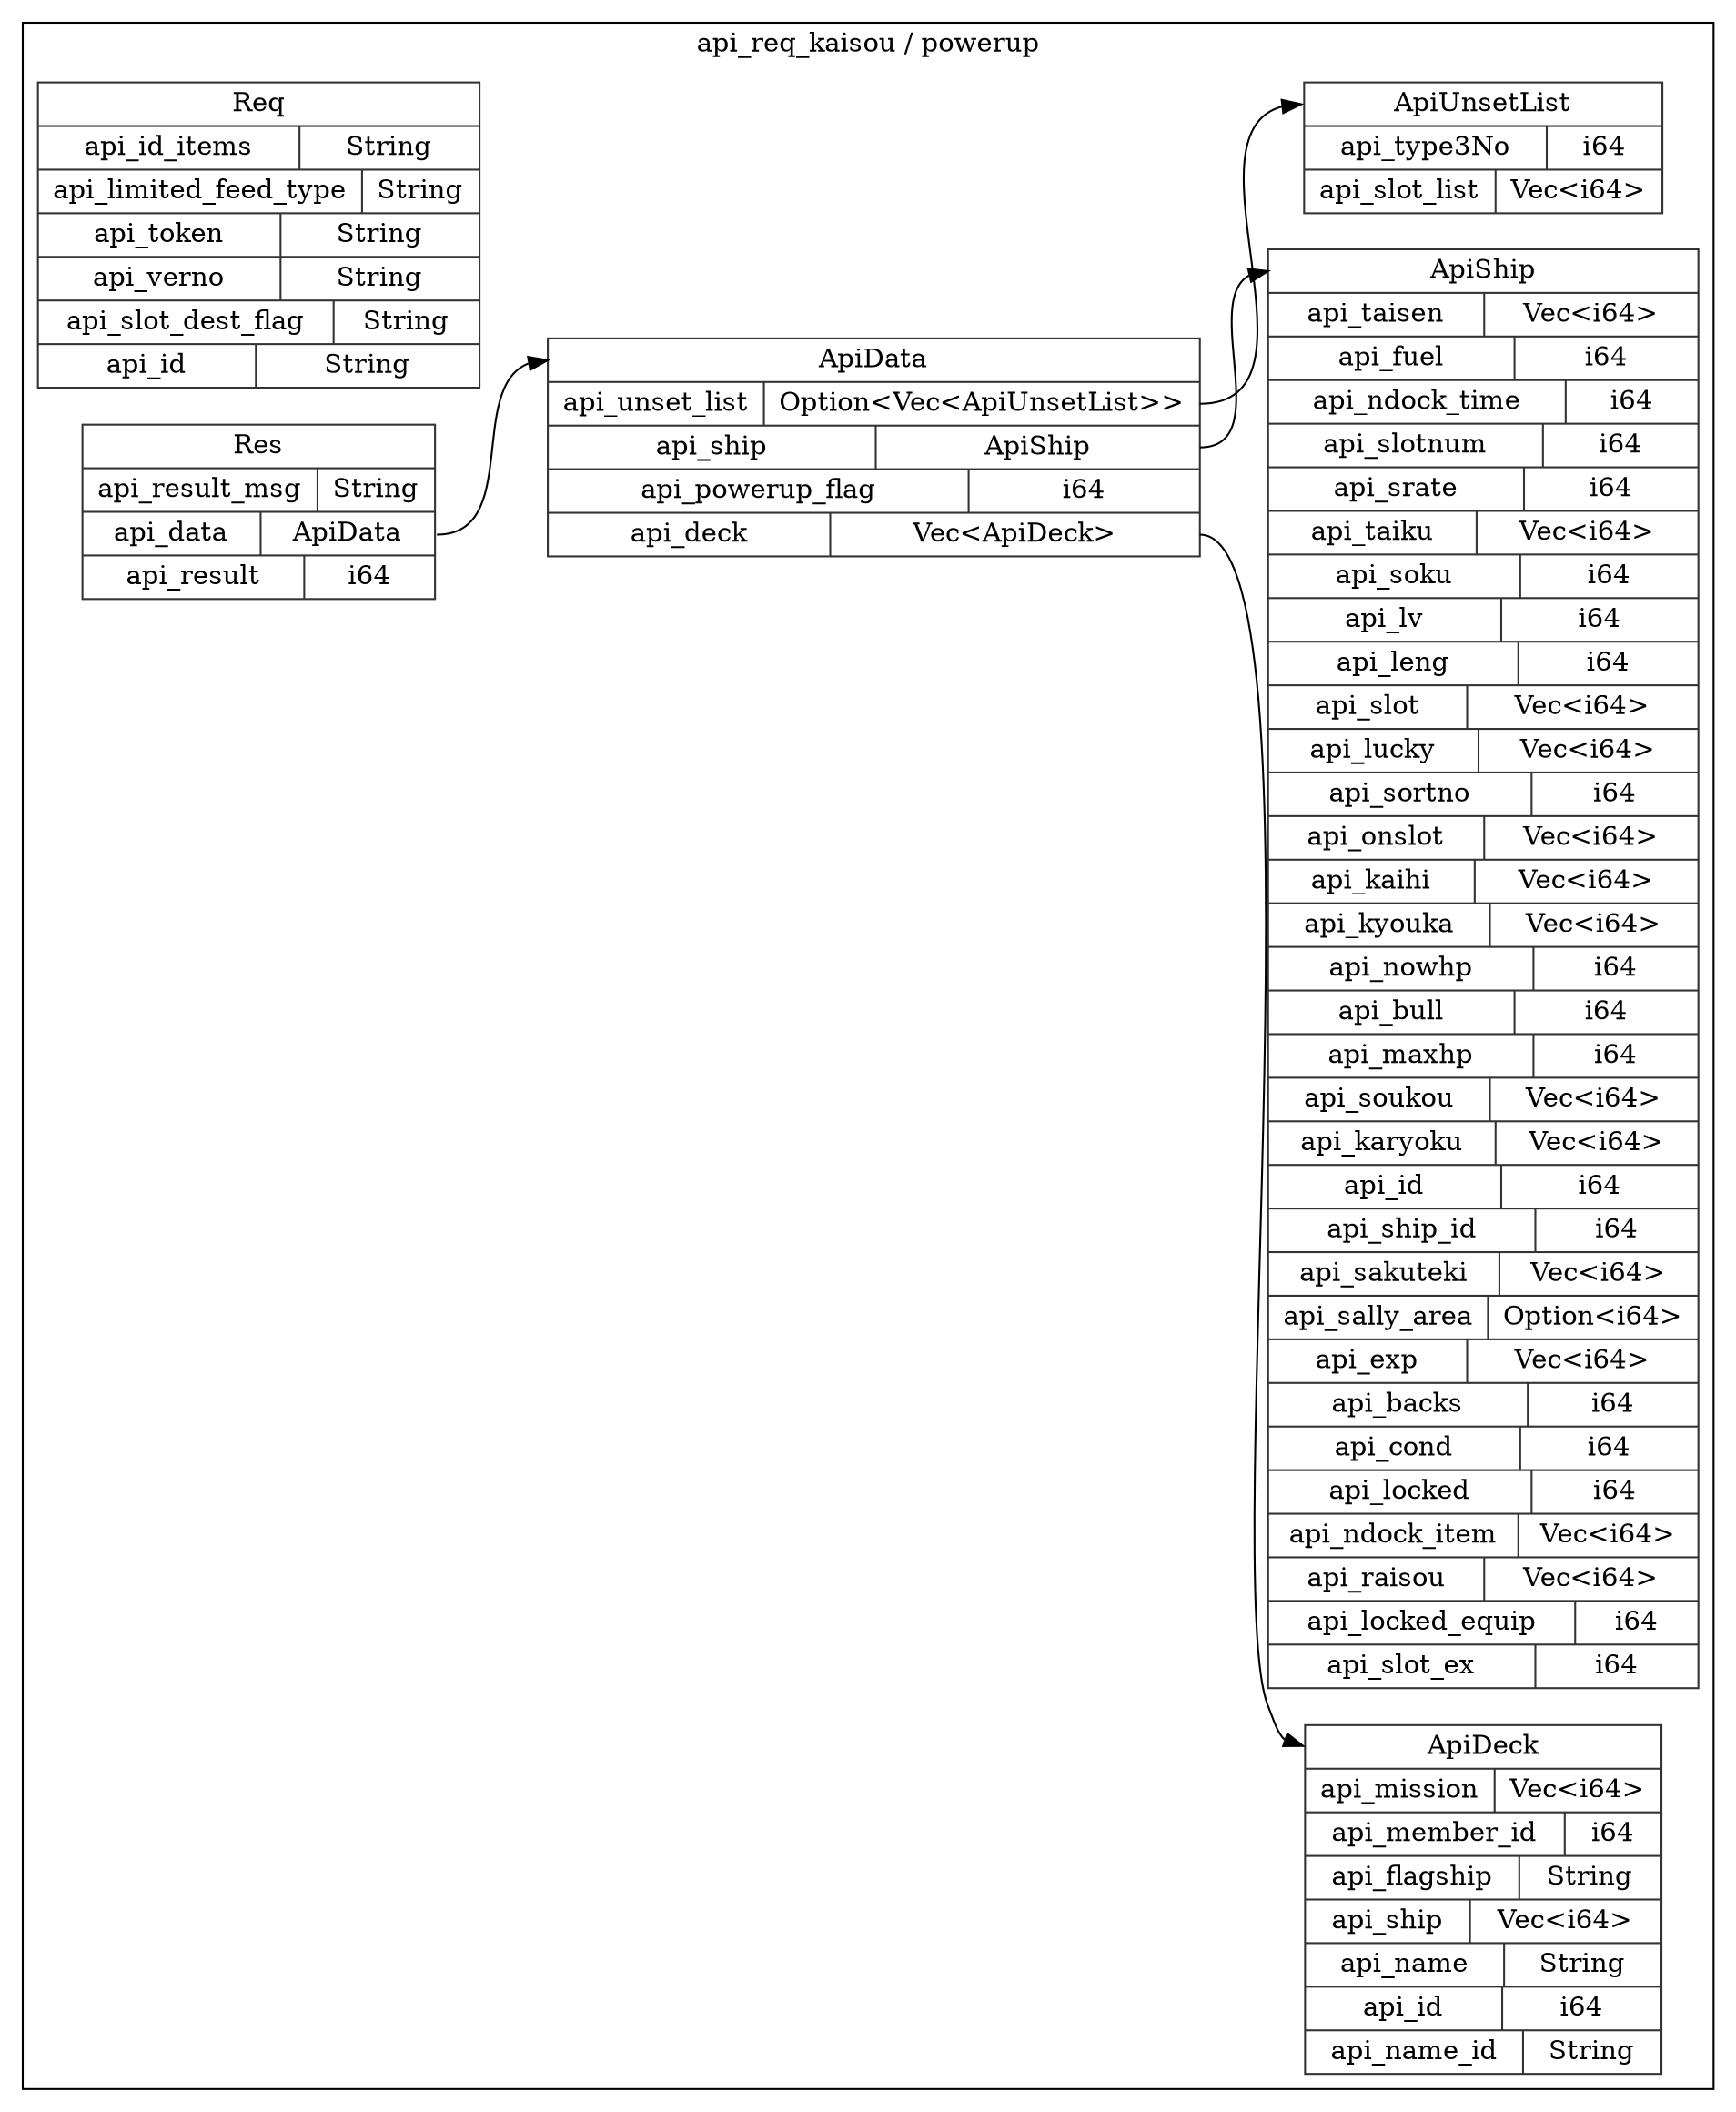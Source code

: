 digraph {
  rankdir=LR;
  subgraph cluster_0 {
    label="api_req_kaisou / powerup";
    node [style="filled", color=white, style="solid", color=gray20];
    api_req_kaisou__powerup__ApiDeck [label="<ApiDeck> ApiDeck  | { api_mission | <api_mission> Vec\<i64\> } | { api_member_id | <api_member_id> i64 } | { api_flagship | <api_flagship> String } | { api_ship | <api_ship> Vec\<i64\> } | { api_name | <api_name> String } | { api_id | <api_id> i64 } | { api_name_id | <api_name_id> String }", shape=record];
    api_req_kaisou__powerup__ApiShip [label="<ApiShip> ApiShip  | { api_taisen | <api_taisen> Vec\<i64\> } | { api_fuel | <api_fuel> i64 } | { api_ndock_time | <api_ndock_time> i64 } | { api_slotnum | <api_slotnum> i64 } | { api_srate | <api_srate> i64 } | { api_taiku | <api_taiku> Vec\<i64\> } | { api_soku | <api_soku> i64 } | { api_lv | <api_lv> i64 } | { api_leng | <api_leng> i64 } | { api_slot | <api_slot> Vec\<i64\> } | { api_lucky | <api_lucky> Vec\<i64\> } | { api_sortno | <api_sortno> i64 } | { api_onslot | <api_onslot> Vec\<i64\> } | { api_kaihi | <api_kaihi> Vec\<i64\> } | { api_kyouka | <api_kyouka> Vec\<i64\> } | { api_nowhp | <api_nowhp> i64 } | { api_bull | <api_bull> i64 } | { api_maxhp | <api_maxhp> i64 } | { api_soukou | <api_soukou> Vec\<i64\> } | { api_karyoku | <api_karyoku> Vec\<i64\> } | { api_id | <api_id> i64 } | { api_ship_id | <api_ship_id> i64 } | { api_sakuteki | <api_sakuteki> Vec\<i64\> } | { api_sally_area | <api_sally_area> Option\<i64\> } | { api_exp | <api_exp> Vec\<i64\> } | { api_backs | <api_backs> i64 } | { api_cond | <api_cond> i64 } | { api_locked | <api_locked> i64 } | { api_ndock_item | <api_ndock_item> Vec\<i64\> } | { api_raisou | <api_raisou> Vec\<i64\> } | { api_locked_equip | <api_locked_equip> i64 } | { api_slot_ex | <api_slot_ex> i64 }", shape=record];
    api_req_kaisou__powerup__ApiUnsetList [label="<ApiUnsetList> ApiUnsetList  | { api_type3No | <api_type3No> i64 } | { api_slot_list | <api_slot_list> Vec\<i64\> }", shape=record];
    api_req_kaisou__powerup__Req [label="<Req> Req  | { api_id_items | <api_id_items> String } | { api_limited_feed_type | <api_limited_feed_type> String } | { api_token | <api_token> String } | { api_verno | <api_verno> String } | { api_slot_dest_flag | <api_slot_dest_flag> String } | { api_id | <api_id> String }", shape=record];
    api_req_kaisou__powerup__Res [label="<Res> Res  | { api_result_msg | <api_result_msg> String } | { api_data | <api_data> ApiData } | { api_result | <api_result> i64 }", shape=record];
    api_req_kaisou__powerup__ApiData;
    api_req_kaisou__powerup__Res:api_data:e -> api_req_kaisou__powerup__ApiData:ApiData:w;
    api_req_kaisou__powerup__ApiData [label="<ApiData> ApiData  | { api_unset_list | <api_unset_list> Option\<Vec\<ApiUnsetList\>\> } | { api_ship | <api_ship> ApiShip } | { api_powerup_flag | <api_powerup_flag> i64 } | { api_deck | <api_deck> Vec\<ApiDeck\> }", shape=record];
    api_req_kaisou__powerup__ApiData:api_unset_list:e -> api_req_kaisou__powerup__ApiUnsetList:ApiUnsetList:w;
    api_req_kaisou__powerup__ApiData:api_ship:e -> api_req_kaisou__powerup__ApiShip:ApiShip:w;
    api_req_kaisou__powerup__ApiData:api_deck:e -> api_req_kaisou__powerup__ApiDeck:ApiDeck:w;
  }
}
